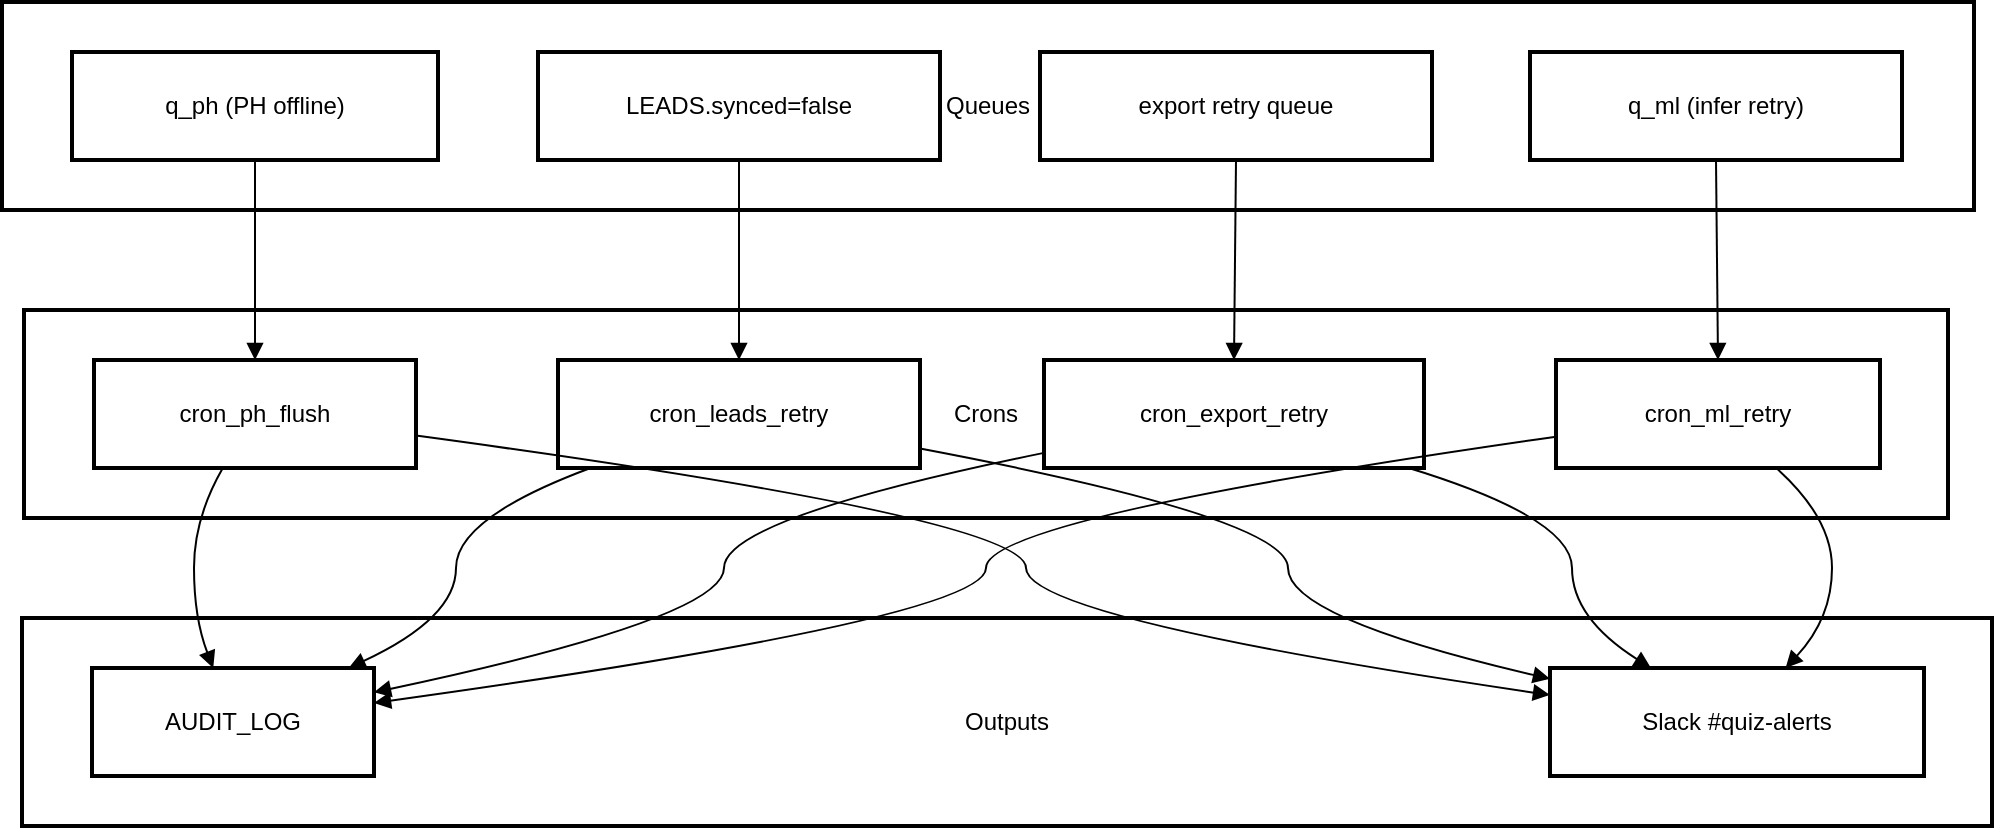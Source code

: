 <mxfile version="28.1.1">
  <diagram id="oapBGP9BGAy1PYibaDw2" name="Page-1">
    <mxGraphModel dx="695" dy="778" grid="1" gridSize="10" guides="1" tooltips="1" connect="1" arrows="1" fold="1" page="1" pageScale="1" pageWidth="850" pageHeight="1100" math="0" shadow="0">
      <root>
        <mxCell id="0" />
        <mxCell id="1" parent="0" />
        <mxCell id="q0wGCeZlLBrHEmBIkhtC-1" value="Outputs" style="whiteSpace=wrap;strokeWidth=2;" vertex="1" parent="1">
          <mxGeometry x="30" y="328" width="985" height="104" as="geometry" />
        </mxCell>
        <mxCell id="q0wGCeZlLBrHEmBIkhtC-2" value="Crons" style="whiteSpace=wrap;strokeWidth=2;" vertex="1" parent="1">
          <mxGeometry x="31" y="174" width="962" height="104" as="geometry" />
        </mxCell>
        <mxCell id="q0wGCeZlLBrHEmBIkhtC-3" value="Queues" style="whiteSpace=wrap;strokeWidth=2;" vertex="1" parent="1">
          <mxGeometry x="20" y="20" width="986" height="104" as="geometry" />
        </mxCell>
        <mxCell id="q0wGCeZlLBrHEmBIkhtC-4" value="q_ph (PH offline)" style="whiteSpace=wrap;strokeWidth=2;" vertex="1" parent="1">
          <mxGeometry x="55" y="45" width="183" height="54" as="geometry" />
        </mxCell>
        <mxCell id="q0wGCeZlLBrHEmBIkhtC-5" value="LEADS.synced=false" style="whiteSpace=wrap;strokeWidth=2;" vertex="1" parent="1">
          <mxGeometry x="288" y="45" width="201" height="54" as="geometry" />
        </mxCell>
        <mxCell id="q0wGCeZlLBrHEmBIkhtC-6" value="export retry queue" style="whiteSpace=wrap;strokeWidth=2;" vertex="1" parent="1">
          <mxGeometry x="539" y="45" width="196" height="54" as="geometry" />
        </mxCell>
        <mxCell id="q0wGCeZlLBrHEmBIkhtC-7" value="q_ml (infer retry)" style="whiteSpace=wrap;strokeWidth=2;" vertex="1" parent="1">
          <mxGeometry x="784" y="45" width="186" height="54" as="geometry" />
        </mxCell>
        <mxCell id="q0wGCeZlLBrHEmBIkhtC-8" value="cron_ph_flush" style="whiteSpace=wrap;strokeWidth=2;" vertex="1" parent="1">
          <mxGeometry x="66" y="199" width="161" height="54" as="geometry" />
        </mxCell>
        <mxCell id="q0wGCeZlLBrHEmBIkhtC-9" value="cron_leads_retry" style="whiteSpace=wrap;strokeWidth=2;" vertex="1" parent="1">
          <mxGeometry x="298" y="199" width="181" height="54" as="geometry" />
        </mxCell>
        <mxCell id="q0wGCeZlLBrHEmBIkhtC-10" value="cron_export_retry" style="whiteSpace=wrap;strokeWidth=2;" vertex="1" parent="1">
          <mxGeometry x="541" y="199" width="190" height="54" as="geometry" />
        </mxCell>
        <mxCell id="q0wGCeZlLBrHEmBIkhtC-11" value="cron_ml_retry" style="whiteSpace=wrap;strokeWidth=2;" vertex="1" parent="1">
          <mxGeometry x="797" y="199" width="162" height="54" as="geometry" />
        </mxCell>
        <mxCell id="q0wGCeZlLBrHEmBIkhtC-12" value="AUDIT_LOG" style="whiteSpace=wrap;strokeWidth=2;" vertex="1" parent="1">
          <mxGeometry x="65" y="353" width="141" height="54" as="geometry" />
        </mxCell>
        <mxCell id="q0wGCeZlLBrHEmBIkhtC-13" value="Slack #quiz-alerts" style="whiteSpace=wrap;strokeWidth=2;" vertex="1" parent="1">
          <mxGeometry x="794" y="353" width="187" height="54" as="geometry" />
        </mxCell>
        <mxCell id="q0wGCeZlLBrHEmBIkhtC-14" value="" style="curved=1;startArrow=none;endArrow=block;exitX=0.5;exitY=1;entryX=0.5;entryY=0;rounded=0;" edge="1" parent="1" source="q0wGCeZlLBrHEmBIkhtC-4" target="q0wGCeZlLBrHEmBIkhtC-8">
          <mxGeometry relative="1" as="geometry">
            <Array as="points" />
          </mxGeometry>
        </mxCell>
        <mxCell id="q0wGCeZlLBrHEmBIkhtC-15" value="" style="curved=1;startArrow=none;endArrow=block;exitX=0.4;exitY=1;entryX=0.43;entryY=0;rounded=0;" edge="1" parent="1" source="q0wGCeZlLBrHEmBIkhtC-8" target="q0wGCeZlLBrHEmBIkhtC-12">
          <mxGeometry relative="1" as="geometry">
            <Array as="points">
              <mxPoint x="116" y="278" />
              <mxPoint x="116" y="328" />
            </Array>
          </mxGeometry>
        </mxCell>
        <mxCell id="q0wGCeZlLBrHEmBIkhtC-16" value="" style="curved=1;startArrow=none;endArrow=block;exitX=0.5;exitY=1;entryX=0.5;entryY=0;rounded=0;" edge="1" parent="1" source="q0wGCeZlLBrHEmBIkhtC-5" target="q0wGCeZlLBrHEmBIkhtC-9">
          <mxGeometry relative="1" as="geometry">
            <Array as="points" />
          </mxGeometry>
        </mxCell>
        <mxCell id="q0wGCeZlLBrHEmBIkhtC-17" value="" style="curved=1;startArrow=none;endArrow=block;exitX=0.09;exitY=1;entryX=0.91;entryY=0;rounded=0;" edge="1" parent="1" source="q0wGCeZlLBrHEmBIkhtC-9" target="q0wGCeZlLBrHEmBIkhtC-12">
          <mxGeometry relative="1" as="geometry">
            <Array as="points">
              <mxPoint x="247" y="278" />
              <mxPoint x="247" y="328" />
            </Array>
          </mxGeometry>
        </mxCell>
        <mxCell id="q0wGCeZlLBrHEmBIkhtC-18" value="" style="curved=1;startArrow=none;endArrow=block;exitX=0.5;exitY=1;entryX=0.5;entryY=0;rounded=0;" edge="1" parent="1" source="q0wGCeZlLBrHEmBIkhtC-6" target="q0wGCeZlLBrHEmBIkhtC-10">
          <mxGeometry relative="1" as="geometry">
            <Array as="points" />
          </mxGeometry>
        </mxCell>
        <mxCell id="q0wGCeZlLBrHEmBIkhtC-19" value="" style="curved=1;startArrow=none;endArrow=block;exitX=0;exitY=0.86;entryX=1.01;entryY=0.22;rounded=0;" edge="1" parent="1" source="q0wGCeZlLBrHEmBIkhtC-10" target="q0wGCeZlLBrHEmBIkhtC-12">
          <mxGeometry relative="1" as="geometry">
            <Array as="points">
              <mxPoint x="381" y="278" />
              <mxPoint x="381" y="328" />
            </Array>
          </mxGeometry>
        </mxCell>
        <mxCell id="q0wGCeZlLBrHEmBIkhtC-20" value="" style="curved=1;startArrow=none;endArrow=block;exitX=0.5;exitY=1;entryX=0.5;entryY=0;rounded=0;" edge="1" parent="1" source="q0wGCeZlLBrHEmBIkhtC-7" target="q0wGCeZlLBrHEmBIkhtC-11">
          <mxGeometry relative="1" as="geometry">
            <Array as="points" />
          </mxGeometry>
        </mxCell>
        <mxCell id="q0wGCeZlLBrHEmBIkhtC-21" value="" style="curved=1;startArrow=none;endArrow=block;exitX=0;exitY=0.71;entryX=1.01;entryY=0.32;rounded=0;" edge="1" parent="1" source="q0wGCeZlLBrHEmBIkhtC-11" target="q0wGCeZlLBrHEmBIkhtC-12">
          <mxGeometry relative="1" as="geometry">
            <Array as="points">
              <mxPoint x="512" y="278" />
              <mxPoint x="512" y="328" />
            </Array>
          </mxGeometry>
        </mxCell>
        <mxCell id="q0wGCeZlLBrHEmBIkhtC-22" value="" style="curved=1;startArrow=none;endArrow=block;exitX=1;exitY=0.7;entryX=0;entryY=0.25;rounded=0;" edge="1" parent="1" source="q0wGCeZlLBrHEmBIkhtC-8" target="q0wGCeZlLBrHEmBIkhtC-13">
          <mxGeometry relative="1" as="geometry">
            <Array as="points">
              <mxPoint x="532" y="278" />
              <mxPoint x="532" y="328" />
            </Array>
          </mxGeometry>
        </mxCell>
        <mxCell id="q0wGCeZlLBrHEmBIkhtC-23" value="" style="curved=1;startArrow=none;endArrow=block;exitX=1;exitY=0.82;entryX=0;entryY=0.1;rounded=0;" edge="1" parent="1" source="q0wGCeZlLBrHEmBIkhtC-9" target="q0wGCeZlLBrHEmBIkhtC-13">
          <mxGeometry relative="1" as="geometry">
            <Array as="points">
              <mxPoint x="663" y="278" />
              <mxPoint x="663" y="328" />
            </Array>
          </mxGeometry>
        </mxCell>
        <mxCell id="q0wGCeZlLBrHEmBIkhtC-24" value="" style="curved=1;startArrow=none;endArrow=block;exitX=0.96;exitY=1;entryX=0.27;entryY=0;rounded=0;" edge="1" parent="1" source="q0wGCeZlLBrHEmBIkhtC-10" target="q0wGCeZlLBrHEmBIkhtC-13">
          <mxGeometry relative="1" as="geometry">
            <Array as="points">
              <mxPoint x="805" y="278" />
              <mxPoint x="805" y="328" />
            </Array>
          </mxGeometry>
        </mxCell>
        <mxCell id="q0wGCeZlLBrHEmBIkhtC-25" value="" style="curved=1;startArrow=none;endArrow=block;exitX=0.68;exitY=1;entryX=0.63;entryY=0;rounded=0;" edge="1" parent="1" source="q0wGCeZlLBrHEmBIkhtC-11" target="q0wGCeZlLBrHEmBIkhtC-13">
          <mxGeometry relative="1" as="geometry">
            <Array as="points">
              <mxPoint x="935" y="278" />
              <mxPoint x="935" y="328" />
            </Array>
          </mxGeometry>
        </mxCell>
      </root>
    </mxGraphModel>
  </diagram>
</mxfile>
